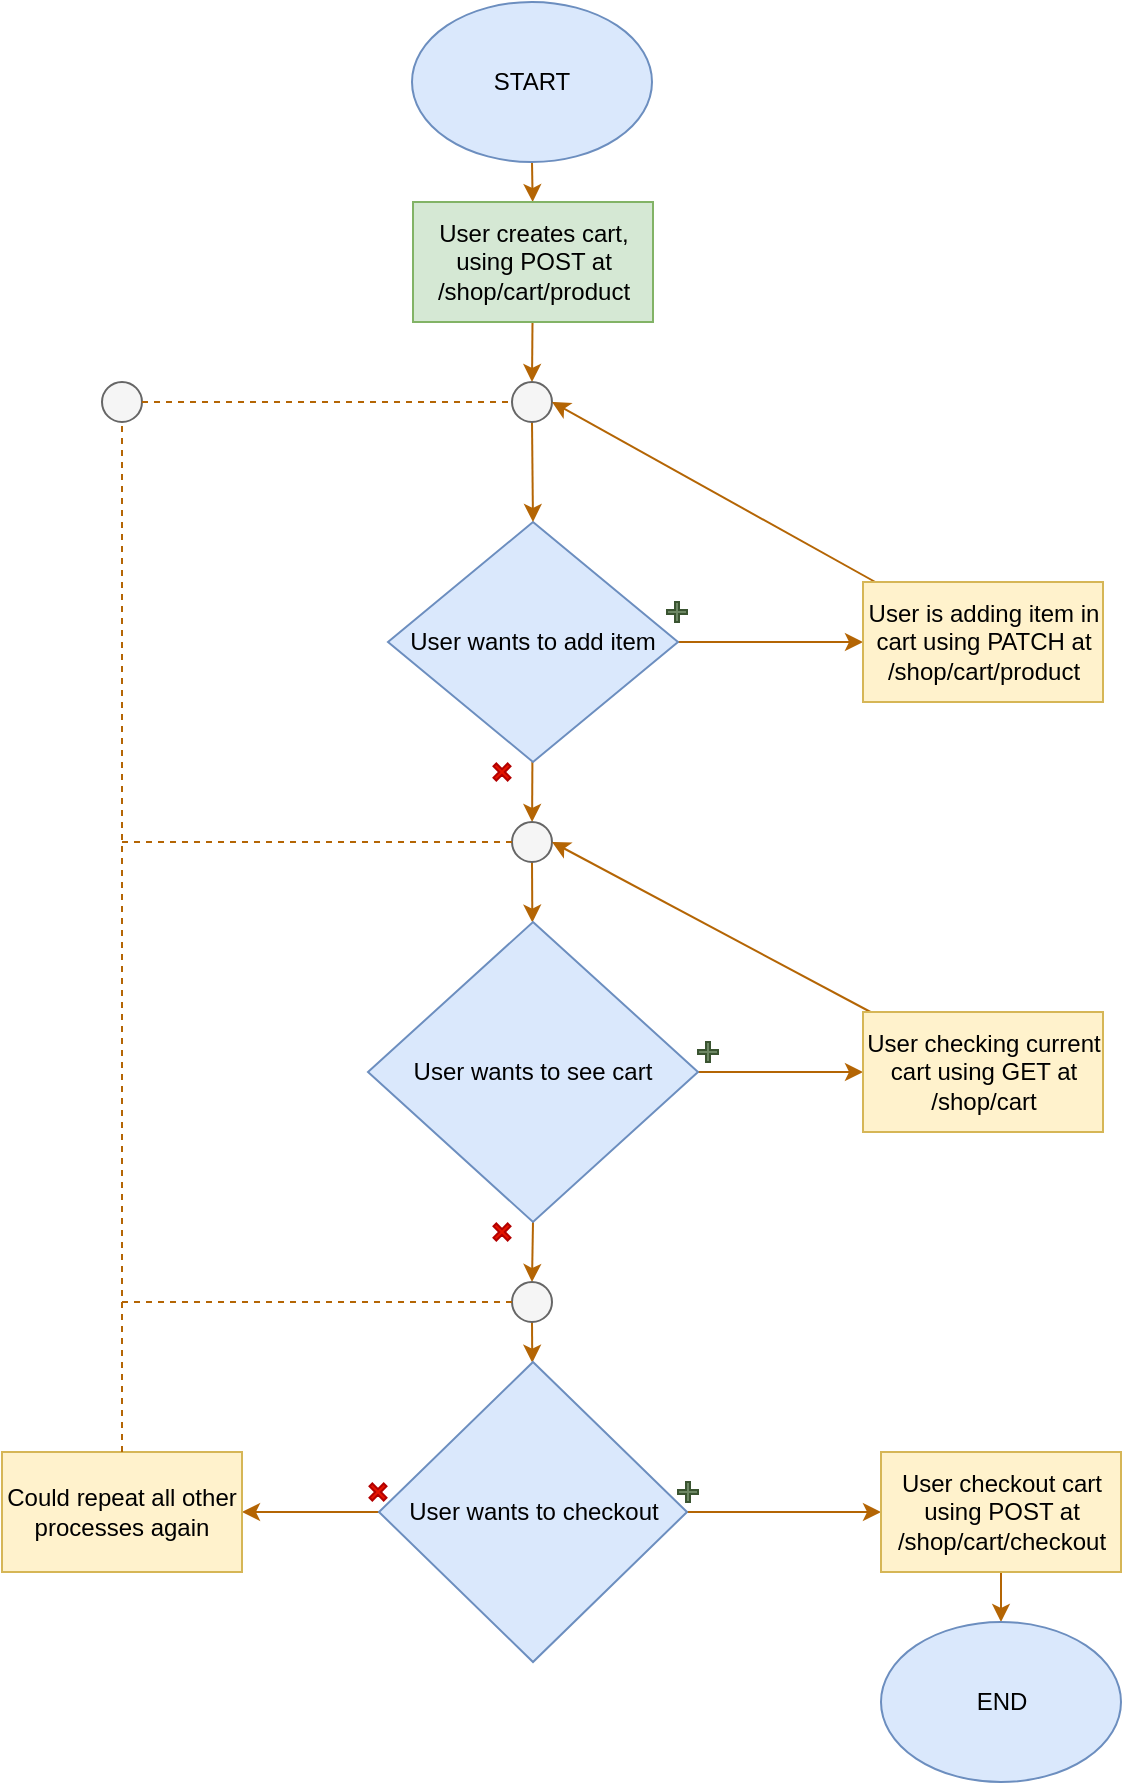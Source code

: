 <mxfile>
    <diagram id="eZmnkGPHYKgtFAE2PJwI" name="Page-1">
        <mxGraphModel dx="1733" dy="552" grid="1" gridSize="10" guides="1" tooltips="1" connect="1" arrows="1" fold="1" page="1" pageScale="1" pageWidth="850" pageHeight="1100" math="0" shadow="0">
            <root>
                <mxCell id="0"/>
                <mxCell id="1" parent="0"/>
                <mxCell id="5" value="" style="edgeStyle=none;html=1;fillColor=#fad7ac;strokeColor=#b46504;" parent="1" source="3" target="4" edge="1">
                    <mxGeometry relative="1" as="geometry"/>
                </mxCell>
                <mxCell id="3" value="START" style="ellipse;whiteSpace=wrap;html=1;fillColor=#dae8fc;strokeColor=#6c8ebf;" parent="1" vertex="1">
                    <mxGeometry x="365" y="40" width="120" height="80" as="geometry"/>
                </mxCell>
                <mxCell id="11" style="edgeStyle=none;html=1;entryX=0.5;entryY=0;entryDx=0;entryDy=0;fillColor=#fad7ac;strokeColor=#b46504;" parent="1" source="4" target="10" edge="1">
                    <mxGeometry relative="1" as="geometry"/>
                </mxCell>
                <mxCell id="4" value="User creates cart, using POST at /shop/cart/product" style="whiteSpace=wrap;html=1;fillColor=#d5e8d4;strokeColor=#82b366;" parent="1" vertex="1">
                    <mxGeometry x="365.5" y="140" width="120" height="60" as="geometry"/>
                </mxCell>
                <mxCell id="14" value="" style="edgeStyle=none;html=1;fillColor=#fad7ac;strokeColor=#b46504;" parent="1" source="6" target="13" edge="1">
                    <mxGeometry relative="1" as="geometry"/>
                </mxCell>
                <mxCell id="20" value="" style="edgeStyle=none;html=1;fillColor=#fad7ac;strokeColor=#b46504;" parent="1" source="6" target="19" edge="1">
                    <mxGeometry relative="1" as="geometry"/>
                </mxCell>
                <mxCell id="6" value="User wants to add item" style="rhombus;whiteSpace=wrap;html=1;fillColor=#dae8fc;strokeColor=#6c8ebf;" parent="1" vertex="1">
                    <mxGeometry x="353" y="300" width="145" height="120" as="geometry"/>
                </mxCell>
                <mxCell id="12" style="edgeStyle=none;html=1;exitX=0.5;exitY=1;exitDx=0;exitDy=0;entryX=0.5;entryY=0;entryDx=0;entryDy=0;fillColor=#fad7ac;strokeColor=#b46504;" parent="1" source="10" target="6" edge="1">
                    <mxGeometry relative="1" as="geometry"/>
                </mxCell>
                <mxCell id="10" value="" style="ellipse;whiteSpace=wrap;html=1;aspect=fixed;fillColor=#f5f5f5;strokeColor=#666666;fontColor=#333333;" parent="1" vertex="1">
                    <mxGeometry x="415" y="230" width="20" height="20" as="geometry"/>
                </mxCell>
                <mxCell id="15" style="edgeStyle=none;html=1;entryX=1;entryY=0.5;entryDx=0;entryDy=0;fillColor=#fad7ac;strokeColor=#b46504;" parent="1" source="13" target="10" edge="1">
                    <mxGeometry relative="1" as="geometry"/>
                </mxCell>
                <mxCell id="13" value="User is adding item in cart using PATCH at /shop/cart/product" style="whiteSpace=wrap;html=1;fillColor=#fff2cc;strokeColor=#d6b656;" parent="1" vertex="1">
                    <mxGeometry x="590.5" y="330" width="120" height="60" as="geometry"/>
                </mxCell>
                <mxCell id="22" value="" style="edgeStyle=none;html=1;fillColor=#fad7ac;strokeColor=#b46504;" parent="1" source="19" target="21" edge="1">
                    <mxGeometry relative="1" as="geometry"/>
                </mxCell>
                <mxCell id="19" value="" style="ellipse;whiteSpace=wrap;html=1;aspect=fixed;fillColor=#f5f5f5;fontColor=#333333;strokeColor=#666666;" parent="1" vertex="1">
                    <mxGeometry x="415" y="450" width="20" height="20" as="geometry"/>
                </mxCell>
                <mxCell id="25" value="" style="edgeStyle=none;html=1;fillColor=#fad7ac;strokeColor=#b46504;" parent="1" source="21" target="24" edge="1">
                    <mxGeometry relative="1" as="geometry"/>
                </mxCell>
                <mxCell id="33" style="edgeStyle=none;html=1;exitX=0.5;exitY=1;exitDx=0;exitDy=0;entryX=0.5;entryY=0;entryDx=0;entryDy=0;fillColor=#fad7ac;strokeColor=#b46504;" parent="1" source="21" target="30" edge="1">
                    <mxGeometry relative="1" as="geometry"/>
                </mxCell>
                <mxCell id="21" value="User wants to see cart" style="rhombus;whiteSpace=wrap;html=1;fillColor=#dae8fc;strokeColor=#6c8ebf;" parent="1" vertex="1">
                    <mxGeometry x="343" y="500" width="165" height="150" as="geometry"/>
                </mxCell>
                <mxCell id="26" style="edgeStyle=none;html=1;entryX=1;entryY=0.5;entryDx=0;entryDy=0;fillColor=#fad7ac;strokeColor=#b46504;" parent="1" source="24" target="19" edge="1">
                    <mxGeometry relative="1" as="geometry"/>
                </mxCell>
                <mxCell id="24" value="User checking current cart using GET at /shop/cart" style="whiteSpace=wrap;html=1;fillColor=#fff2cc;strokeColor=#d6b656;" parent="1" vertex="1">
                    <mxGeometry x="590.5" y="545" width="120" height="60" as="geometry"/>
                </mxCell>
                <mxCell id="35" value="" style="edgeStyle=none;html=1;fillColor=#fad7ac;strokeColor=#b46504;" parent="1" source="30" target="34" edge="1">
                    <mxGeometry relative="1" as="geometry"/>
                </mxCell>
                <mxCell id="30" value="" style="ellipse;whiteSpace=wrap;html=1;aspect=fixed;fillColor=#f5f5f5;fontColor=#333333;strokeColor=#666666;" parent="1" vertex="1">
                    <mxGeometry x="415" y="680" width="20" height="20" as="geometry"/>
                </mxCell>
                <mxCell id="38" value="" style="edgeStyle=none;html=1;fillColor=#fad7ac;strokeColor=#b46504;" parent="1" source="34" target="37" edge="1">
                    <mxGeometry relative="1" as="geometry"/>
                </mxCell>
                <mxCell id="44" value="" style="edgeStyle=none;html=1;fillColor=#fad7ac;strokeColor=#b46504;" parent="1" source="34" target="43" edge="1">
                    <mxGeometry relative="1" as="geometry"/>
                </mxCell>
                <mxCell id="34" value="User wants to checkout" style="rhombus;whiteSpace=wrap;html=1;fillColor=#dae8fc;strokeColor=#6c8ebf;" parent="1" vertex="1">
                    <mxGeometry x="348.5" y="720" width="154" height="150" as="geometry"/>
                </mxCell>
                <mxCell id="42" style="edgeStyle=none;html=1;entryX=0.5;entryY=0;entryDx=0;entryDy=0;fillColor=#fad7ac;strokeColor=#b46504;" parent="1" source="37" target="41" edge="1">
                    <mxGeometry relative="1" as="geometry"/>
                </mxCell>
                <mxCell id="37" value="User checkout cart using POST at /shop/cart/checkout" style="whiteSpace=wrap;html=1;fillColor=#fff2cc;strokeColor=#d6b656;" parent="1" vertex="1">
                    <mxGeometry x="599.5" y="765" width="120" height="60" as="geometry"/>
                </mxCell>
                <mxCell id="41" value="END" style="ellipse;whiteSpace=wrap;html=1;fillColor=#dae8fc;strokeColor=#6c8ebf;" parent="1" vertex="1">
                    <mxGeometry x="599.5" y="850" width="120" height="80" as="geometry"/>
                </mxCell>
                <mxCell id="43" value="Could repeat all other processes again" style="whiteSpace=wrap;html=1;fillColor=#fff2cc;strokeColor=#d6b656;" parent="1" vertex="1">
                    <mxGeometry x="160" y="765" width="120" height="60" as="geometry"/>
                </mxCell>
                <mxCell id="48" value="" style="ellipse;whiteSpace=wrap;html=1;aspect=fixed;fillColor=#f5f5f5;fontColor=#333333;strokeColor=#666666;" parent="1" vertex="1">
                    <mxGeometry x="210" y="230" width="20" height="20" as="geometry"/>
                </mxCell>
                <mxCell id="51" value="" style="endArrow=none;dashed=1;html=1;entryX=0;entryY=0.5;entryDx=0;entryDy=0;fillColor=#fad7ac;strokeColor=#b46504;" parent="1" target="19" edge="1">
                    <mxGeometry width="50" height="50" relative="1" as="geometry">
                        <mxPoint x="220" y="460" as="sourcePoint"/>
                        <mxPoint x="270" y="420" as="targetPoint"/>
                    </mxGeometry>
                </mxCell>
                <mxCell id="52" value="" style="endArrow=none;dashed=1;html=1;entryX=0;entryY=0.5;entryDx=0;entryDy=0;fillColor=#fad7ac;strokeColor=#b46504;" parent="1" target="10" edge="1">
                    <mxGeometry width="50" height="50" relative="1" as="geometry">
                        <mxPoint x="230" y="240" as="sourcePoint"/>
                        <mxPoint x="410" y="240" as="targetPoint"/>
                    </mxGeometry>
                </mxCell>
                <mxCell id="53" value="" style="endArrow=none;dashed=1;html=1;entryX=0.5;entryY=1;entryDx=0;entryDy=0;exitX=0.5;exitY=0;exitDx=0;exitDy=0;fillColor=#fad7ac;strokeColor=#b46504;" parent="1" source="43" target="48" edge="1">
                    <mxGeometry width="50" height="50" relative="1" as="geometry">
                        <mxPoint x="195" y="380" as="sourcePoint"/>
                        <mxPoint x="245" y="330" as="targetPoint"/>
                    </mxGeometry>
                </mxCell>
                <mxCell id="54" value="" style="endArrow=none;dashed=1;html=1;entryX=0;entryY=0.5;entryDx=0;entryDy=0;fillColor=#fad7ac;strokeColor=#b46504;" parent="1" target="30" edge="1">
                    <mxGeometry width="50" height="50" relative="1" as="geometry">
                        <mxPoint x="220" y="690" as="sourcePoint"/>
                        <mxPoint x="410" y="690" as="targetPoint"/>
                    </mxGeometry>
                </mxCell>
                <mxCell id="58" value="" style="shape=cross;whiteSpace=wrap;html=1;rotation=45;fillColor=#e51400;fontColor=#ffffff;strokeColor=#B20000;" parent="1" vertex="1">
                    <mxGeometry x="405" y="420" width="10" height="10" as="geometry"/>
                </mxCell>
                <mxCell id="61" value="" style="shape=cross;whiteSpace=wrap;html=1;fillColor=#6d8764;fontColor=#ffffff;strokeColor=#3A5431;" parent="1" vertex="1">
                    <mxGeometry x="508" y="560" width="10" height="10" as="geometry"/>
                </mxCell>
                <mxCell id="62" value="" style="shape=cross;whiteSpace=wrap;html=1;fillColor=#6d8764;fontColor=#ffffff;strokeColor=#3A5431;" parent="1" vertex="1">
                    <mxGeometry x="498" y="780" width="10" height="10" as="geometry"/>
                </mxCell>
                <mxCell id="63" value="" style="shape=cross;whiteSpace=wrap;html=1;fillColor=#6d8764;fontColor=#ffffff;strokeColor=#3A5431;" parent="1" vertex="1">
                    <mxGeometry x="492.5" y="340" width="10" height="10" as="geometry"/>
                </mxCell>
                <mxCell id="64" value="" style="shape=cross;whiteSpace=wrap;html=1;rotation=45;fillColor=#e51400;fontColor=#ffffff;strokeColor=#B20000;" parent="1" vertex="1">
                    <mxGeometry x="405" y="650" width="10" height="10" as="geometry"/>
                </mxCell>
                <mxCell id="65" value="" style="shape=cross;whiteSpace=wrap;html=1;rotation=45;fillColor=#e51400;fontColor=#ffffff;strokeColor=#B20000;" parent="1" vertex="1">
                    <mxGeometry x="343" y="780" width="10" height="10" as="geometry"/>
                </mxCell>
            </root>
        </mxGraphModel>
    </diagram>
</mxfile>